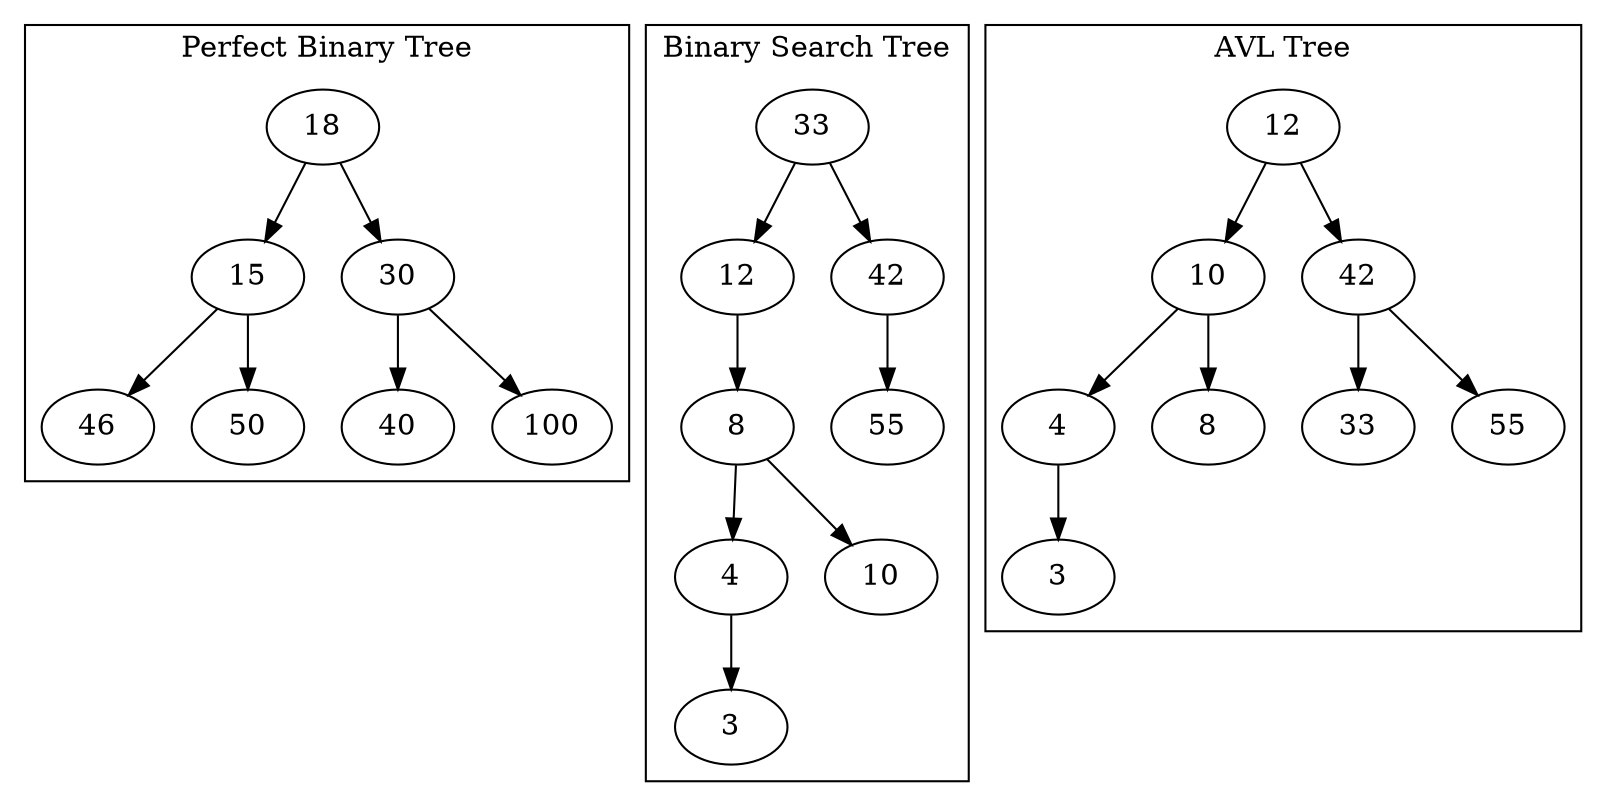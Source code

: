 digraph G {
    subgraph cluster_perfect {
        label = "Perfect Binary Tree"
        18 -> 15
        18 -> 30
        15 -> 46
        15 -> 50
        30 -> 40
        30 -> 100
    }

    subgraph cluster_search {
        label = "Binary Search Tree"
        33 -> 12
        33 -> 42

        12 -> 8
        8 -> 4
        8 -> 10

        4 -> 3

        42 -> 55
    }

    subgraph cluster_avl {
        label = "AVL Tree"
        a1[label="33"]
        a2[label="12"]
        a5[label="4"]
        a8[label="3"]
        a4[label="8"]
        a6[label="10"]
        a3[label="42"]
        a7[label="55"]

        a2 -> a6
        a2 -> a3

        a6 -> a5
        a6 -> a4

        a3 -> a1
        a3 -> a7

        a5 -> a8
        


    }   
}